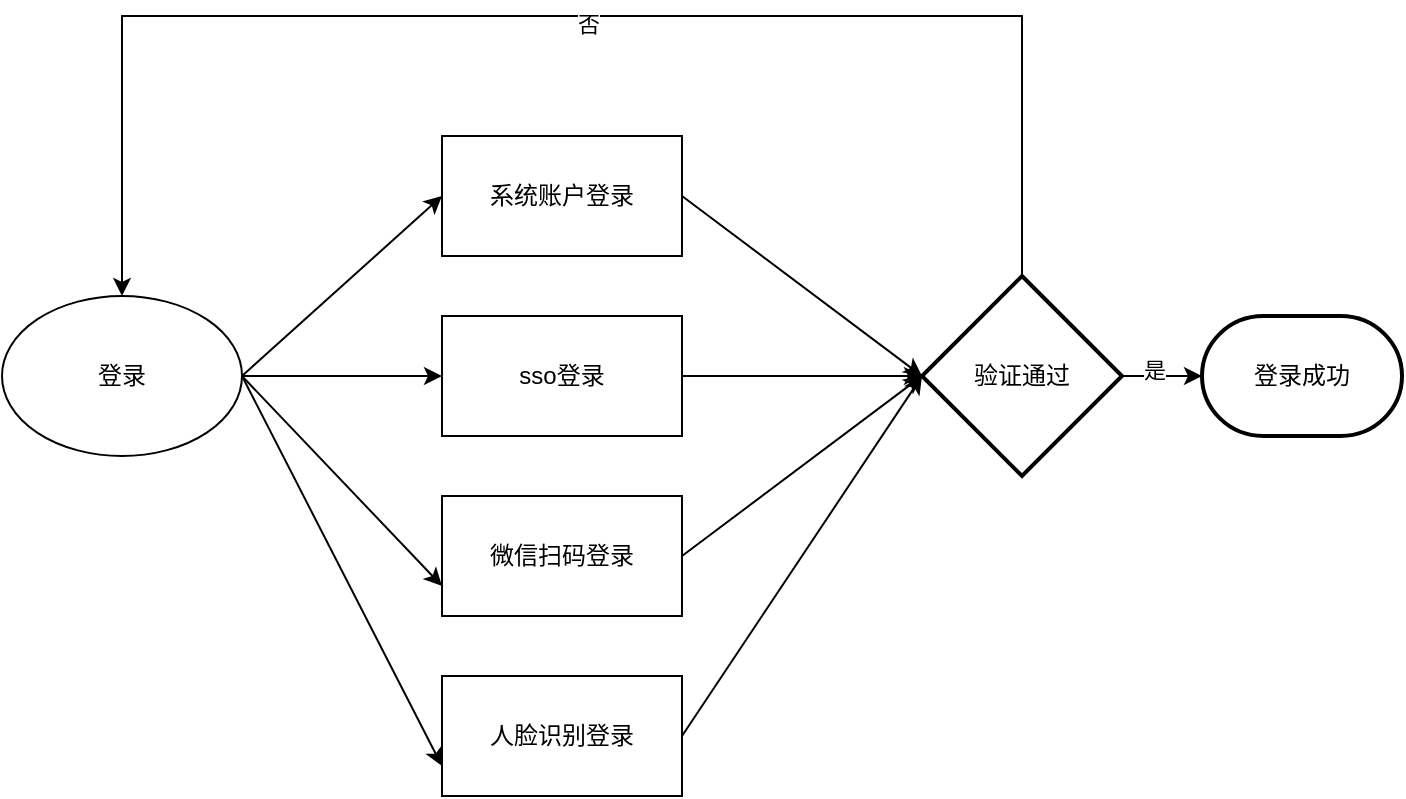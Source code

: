 <mxfile version="17.2.4" type="github">
  <diagram id="MtTlIDRIiLrTSXyTIh4B" name="第 1 页">
    <mxGraphModel dx="950" dy="1153" grid="1" gridSize="10" guides="1" tooltips="1" connect="1" arrows="1" fold="1" page="1" pageScale="1" pageWidth="827" pageHeight="1169" math="0" shadow="0">
      <root>
        <mxCell id="0" />
        <mxCell id="1" parent="0" />
        <mxCell id="i-CrZrziM_Z40opMjOIr-9" style="rounded=0;orthogonalLoop=1;jettySize=auto;html=1;exitX=1;exitY=0.5;exitDx=0;exitDy=0;entryX=0;entryY=0.5;entryDx=0;entryDy=0;" edge="1" parent="1" source="i-CrZrziM_Z40opMjOIr-1" target="i-CrZrziM_Z40opMjOIr-3">
          <mxGeometry relative="1" as="geometry" />
        </mxCell>
        <mxCell id="i-CrZrziM_Z40opMjOIr-10" style="edgeStyle=none;rounded=0;orthogonalLoop=1;jettySize=auto;html=1;exitX=1;exitY=0.5;exitDx=0;exitDy=0;entryX=0;entryY=0.5;entryDx=0;entryDy=0;" edge="1" parent="1" source="i-CrZrziM_Z40opMjOIr-1" target="i-CrZrziM_Z40opMjOIr-2">
          <mxGeometry relative="1" as="geometry" />
        </mxCell>
        <mxCell id="i-CrZrziM_Z40opMjOIr-11" style="edgeStyle=none;rounded=0;orthogonalLoop=1;jettySize=auto;html=1;exitX=1;exitY=0.5;exitDx=0;exitDy=0;entryX=0;entryY=0.75;entryDx=0;entryDy=0;" edge="1" parent="1" source="i-CrZrziM_Z40opMjOIr-1" target="i-CrZrziM_Z40opMjOIr-4">
          <mxGeometry relative="1" as="geometry" />
        </mxCell>
        <mxCell id="i-CrZrziM_Z40opMjOIr-12" style="edgeStyle=none;rounded=0;orthogonalLoop=1;jettySize=auto;html=1;exitX=1;exitY=0.5;exitDx=0;exitDy=0;entryX=0;entryY=0.75;entryDx=0;entryDy=0;" edge="1" parent="1" source="i-CrZrziM_Z40opMjOIr-1" target="i-CrZrziM_Z40opMjOIr-5">
          <mxGeometry relative="1" as="geometry" />
        </mxCell>
        <mxCell id="i-CrZrziM_Z40opMjOIr-1" value="登录" style="ellipse;whiteSpace=wrap;html=1;" vertex="1" parent="1">
          <mxGeometry x="40" y="210" width="120" height="80" as="geometry" />
        </mxCell>
        <mxCell id="i-CrZrziM_Z40opMjOIr-14" style="edgeStyle=none;rounded=0;orthogonalLoop=1;jettySize=auto;html=1;exitX=1;exitY=0.5;exitDx=0;exitDy=0;entryX=0;entryY=0.5;entryDx=0;entryDy=0;entryPerimeter=0;" edge="1" parent="1" source="i-CrZrziM_Z40opMjOIr-2" target="i-CrZrziM_Z40opMjOIr-8">
          <mxGeometry relative="1" as="geometry">
            <mxPoint x="470" y="250" as="targetPoint" />
          </mxGeometry>
        </mxCell>
        <mxCell id="i-CrZrziM_Z40opMjOIr-2" value="sso登录" style="rounded=0;whiteSpace=wrap;html=1;" vertex="1" parent="1">
          <mxGeometry x="260" y="220" width="120" height="60" as="geometry" />
        </mxCell>
        <mxCell id="i-CrZrziM_Z40opMjOIr-13" style="edgeStyle=none;rounded=0;orthogonalLoop=1;jettySize=auto;html=1;exitX=1;exitY=0.5;exitDx=0;exitDy=0;entryX=0;entryY=0.5;entryDx=0;entryDy=0;entryPerimeter=0;" edge="1" parent="1" source="i-CrZrziM_Z40opMjOIr-3" target="i-CrZrziM_Z40opMjOIr-8">
          <mxGeometry relative="1" as="geometry" />
        </mxCell>
        <mxCell id="i-CrZrziM_Z40opMjOIr-3" value="系统账户登录" style="rounded=0;whiteSpace=wrap;html=1;" vertex="1" parent="1">
          <mxGeometry x="260" y="130" width="120" height="60" as="geometry" />
        </mxCell>
        <mxCell id="i-CrZrziM_Z40opMjOIr-15" style="edgeStyle=none;rounded=0;orthogonalLoop=1;jettySize=auto;html=1;exitX=1;exitY=0.5;exitDx=0;exitDy=0;entryX=0;entryY=0.5;entryDx=0;entryDy=0;entryPerimeter=0;" edge="1" parent="1" source="i-CrZrziM_Z40opMjOIr-4" target="i-CrZrziM_Z40opMjOIr-8">
          <mxGeometry relative="1" as="geometry">
            <mxPoint x="470" y="250" as="targetPoint" />
          </mxGeometry>
        </mxCell>
        <mxCell id="i-CrZrziM_Z40opMjOIr-4" value="微信扫码登录" style="rounded=0;whiteSpace=wrap;html=1;" vertex="1" parent="1">
          <mxGeometry x="260" y="310" width="120" height="60" as="geometry" />
        </mxCell>
        <mxCell id="i-CrZrziM_Z40opMjOIr-16" style="edgeStyle=none;rounded=0;orthogonalLoop=1;jettySize=auto;html=1;exitX=1;exitY=0.5;exitDx=0;exitDy=0;entryX=0;entryY=0.5;entryDx=0;entryDy=0;entryPerimeter=0;" edge="1" parent="1" source="i-CrZrziM_Z40opMjOIr-5" target="i-CrZrziM_Z40opMjOIr-8">
          <mxGeometry relative="1" as="geometry">
            <mxPoint x="470" y="250" as="targetPoint" />
          </mxGeometry>
        </mxCell>
        <mxCell id="i-CrZrziM_Z40opMjOIr-5" value="人脸识别登录" style="rounded=0;whiteSpace=wrap;html=1;" vertex="1" parent="1">
          <mxGeometry x="260" y="400" width="120" height="60" as="geometry" />
        </mxCell>
        <mxCell id="i-CrZrziM_Z40opMjOIr-19" style="edgeStyle=orthogonalEdgeStyle;rounded=0;orthogonalLoop=1;jettySize=auto;html=1;exitX=0.5;exitY=0;exitDx=0;exitDy=0;exitPerimeter=0;entryX=0.5;entryY=0;entryDx=0;entryDy=0;" edge="1" parent="1" source="i-CrZrziM_Z40opMjOIr-8" target="i-CrZrziM_Z40opMjOIr-1">
          <mxGeometry relative="1" as="geometry">
            <mxPoint x="640" y="50" as="targetPoint" />
            <Array as="points">
              <mxPoint x="550" y="70" />
              <mxPoint x="100" y="70" />
            </Array>
          </mxGeometry>
        </mxCell>
        <mxCell id="i-CrZrziM_Z40opMjOIr-20" value="否" style="edgeLabel;html=1;align=center;verticalAlign=middle;resizable=0;points=[];" vertex="1" connectable="0" parent="i-CrZrziM_Z40opMjOIr-19">
          <mxGeometry x="-0.036" y="4" relative="1" as="geometry">
            <mxPoint as="offset" />
          </mxGeometry>
        </mxCell>
        <mxCell id="i-CrZrziM_Z40opMjOIr-7" value="登录成功" style="strokeWidth=2;html=1;shape=mxgraph.flowchart.terminator;whiteSpace=wrap;" vertex="1" parent="1">
          <mxGeometry x="640" y="220" width="100" height="60" as="geometry" />
        </mxCell>
        <mxCell id="i-CrZrziM_Z40opMjOIr-17" style="edgeStyle=none;rounded=0;orthogonalLoop=1;jettySize=auto;html=1;exitX=1;exitY=0.5;exitDx=0;exitDy=0;exitPerimeter=0;entryX=0;entryY=0.5;entryDx=0;entryDy=0;entryPerimeter=0;" edge="1" parent="1" source="i-CrZrziM_Z40opMjOIr-8" target="i-CrZrziM_Z40opMjOIr-7">
          <mxGeometry relative="1" as="geometry" />
        </mxCell>
        <mxCell id="i-CrZrziM_Z40opMjOIr-18" value="是" style="edgeLabel;html=1;align=center;verticalAlign=middle;resizable=0;points=[];" vertex="1" connectable="0" parent="i-CrZrziM_Z40opMjOIr-17">
          <mxGeometry x="-0.2" y="3" relative="1" as="geometry">
            <mxPoint as="offset" />
          </mxGeometry>
        </mxCell>
        <mxCell id="i-CrZrziM_Z40opMjOIr-8" value="验证通过" style="strokeWidth=2;html=1;shape=mxgraph.flowchart.decision;whiteSpace=wrap;" vertex="1" parent="1">
          <mxGeometry x="500" y="200" width="100" height="100" as="geometry" />
        </mxCell>
      </root>
    </mxGraphModel>
  </diagram>
</mxfile>
